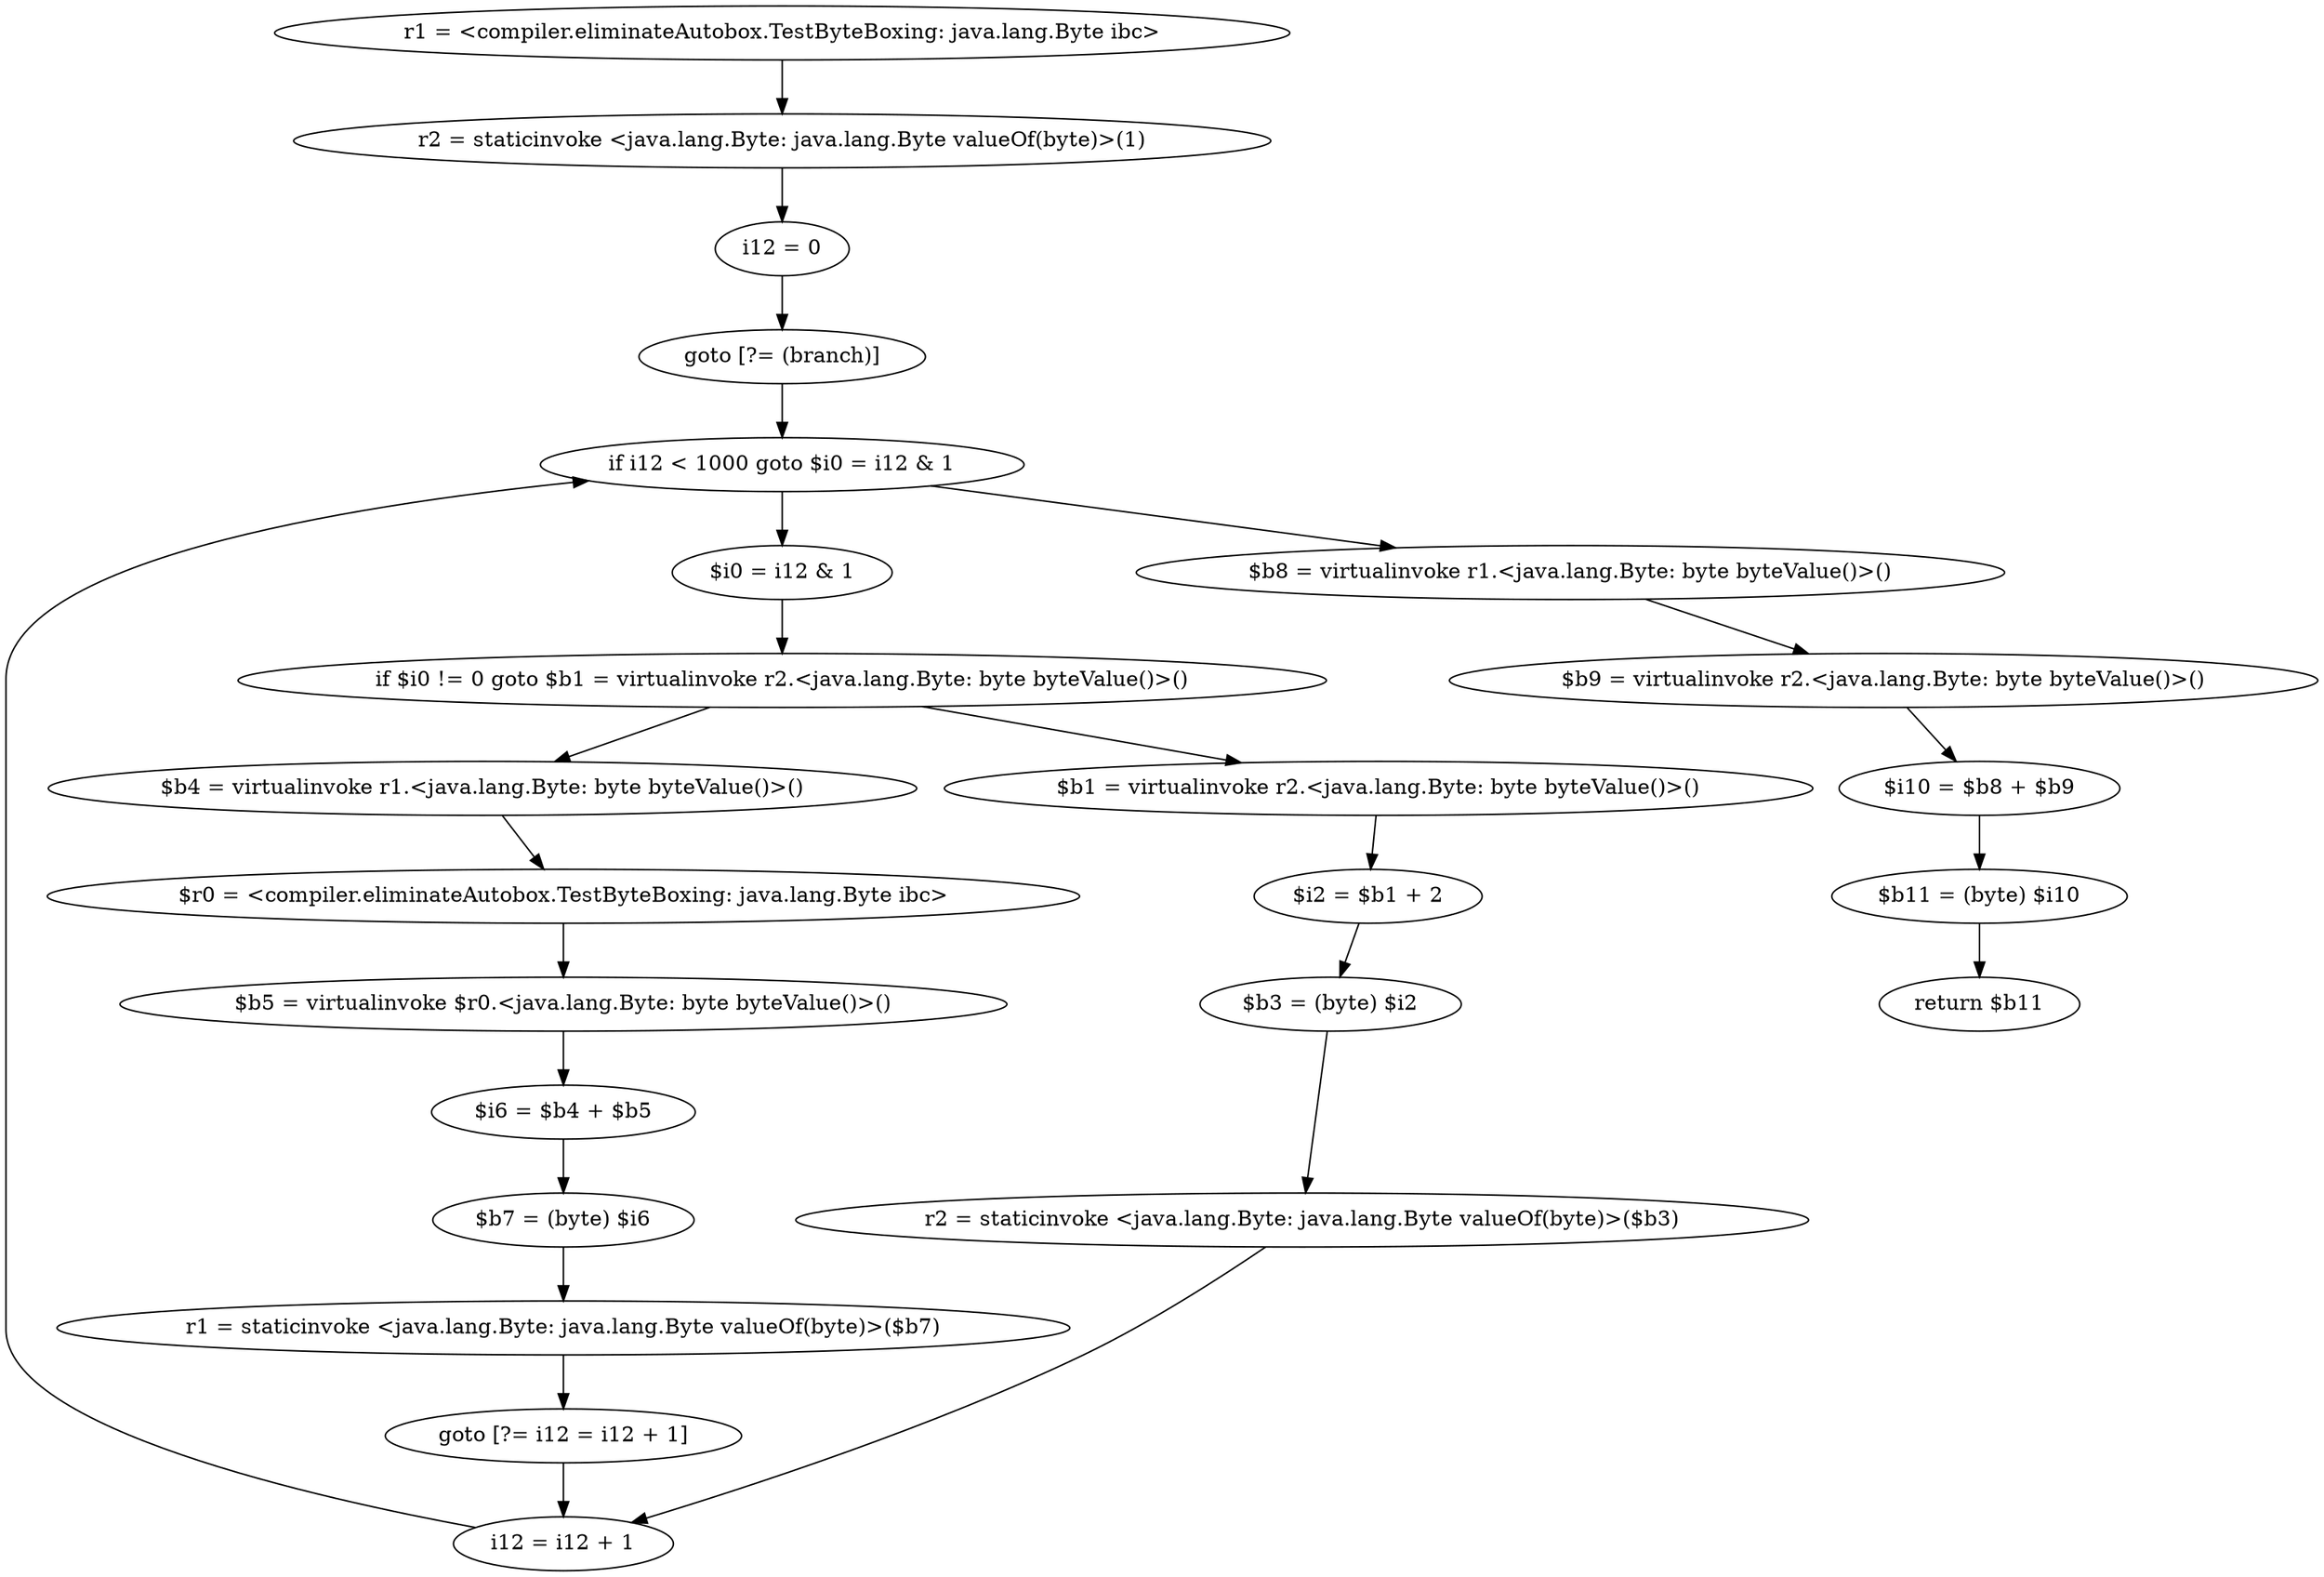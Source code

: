 digraph "unitGraph" {
    "r1 = <compiler.eliminateAutobox.TestByteBoxing: java.lang.Byte ibc>"
    "r2 = staticinvoke <java.lang.Byte: java.lang.Byte valueOf(byte)>(1)"
    "i12 = 0"
    "goto [?= (branch)]"
    "$i0 = i12 & 1"
    "if $i0 != 0 goto $b1 = virtualinvoke r2.<java.lang.Byte: byte byteValue()>()"
    "$b4 = virtualinvoke r1.<java.lang.Byte: byte byteValue()>()"
    "$r0 = <compiler.eliminateAutobox.TestByteBoxing: java.lang.Byte ibc>"
    "$b5 = virtualinvoke $r0.<java.lang.Byte: byte byteValue()>()"
    "$i6 = $b4 + $b5"
    "$b7 = (byte) $i6"
    "r1 = staticinvoke <java.lang.Byte: java.lang.Byte valueOf(byte)>($b7)"
    "goto [?= i12 = i12 + 1]"
    "$b1 = virtualinvoke r2.<java.lang.Byte: byte byteValue()>()"
    "$i2 = $b1 + 2"
    "$b3 = (byte) $i2"
    "r2 = staticinvoke <java.lang.Byte: java.lang.Byte valueOf(byte)>($b3)"
    "i12 = i12 + 1"
    "if i12 < 1000 goto $i0 = i12 & 1"
    "$b8 = virtualinvoke r1.<java.lang.Byte: byte byteValue()>()"
    "$b9 = virtualinvoke r2.<java.lang.Byte: byte byteValue()>()"
    "$i10 = $b8 + $b9"
    "$b11 = (byte) $i10"
    "return $b11"
    "r1 = <compiler.eliminateAutobox.TestByteBoxing: java.lang.Byte ibc>"->"r2 = staticinvoke <java.lang.Byte: java.lang.Byte valueOf(byte)>(1)";
    "r2 = staticinvoke <java.lang.Byte: java.lang.Byte valueOf(byte)>(1)"->"i12 = 0";
    "i12 = 0"->"goto [?= (branch)]";
    "goto [?= (branch)]"->"if i12 < 1000 goto $i0 = i12 & 1";
    "$i0 = i12 & 1"->"if $i0 != 0 goto $b1 = virtualinvoke r2.<java.lang.Byte: byte byteValue()>()";
    "if $i0 != 0 goto $b1 = virtualinvoke r2.<java.lang.Byte: byte byteValue()>()"->"$b4 = virtualinvoke r1.<java.lang.Byte: byte byteValue()>()";
    "if $i0 != 0 goto $b1 = virtualinvoke r2.<java.lang.Byte: byte byteValue()>()"->"$b1 = virtualinvoke r2.<java.lang.Byte: byte byteValue()>()";
    "$b4 = virtualinvoke r1.<java.lang.Byte: byte byteValue()>()"->"$r0 = <compiler.eliminateAutobox.TestByteBoxing: java.lang.Byte ibc>";
    "$r0 = <compiler.eliminateAutobox.TestByteBoxing: java.lang.Byte ibc>"->"$b5 = virtualinvoke $r0.<java.lang.Byte: byte byteValue()>()";
    "$b5 = virtualinvoke $r0.<java.lang.Byte: byte byteValue()>()"->"$i6 = $b4 + $b5";
    "$i6 = $b4 + $b5"->"$b7 = (byte) $i6";
    "$b7 = (byte) $i6"->"r1 = staticinvoke <java.lang.Byte: java.lang.Byte valueOf(byte)>($b7)";
    "r1 = staticinvoke <java.lang.Byte: java.lang.Byte valueOf(byte)>($b7)"->"goto [?= i12 = i12 + 1]";
    "goto [?= i12 = i12 + 1]"->"i12 = i12 + 1";
    "$b1 = virtualinvoke r2.<java.lang.Byte: byte byteValue()>()"->"$i2 = $b1 + 2";
    "$i2 = $b1 + 2"->"$b3 = (byte) $i2";
    "$b3 = (byte) $i2"->"r2 = staticinvoke <java.lang.Byte: java.lang.Byte valueOf(byte)>($b3)";
    "r2 = staticinvoke <java.lang.Byte: java.lang.Byte valueOf(byte)>($b3)"->"i12 = i12 + 1";
    "i12 = i12 + 1"->"if i12 < 1000 goto $i0 = i12 & 1";
    "if i12 < 1000 goto $i0 = i12 & 1"->"$b8 = virtualinvoke r1.<java.lang.Byte: byte byteValue()>()";
    "if i12 < 1000 goto $i0 = i12 & 1"->"$i0 = i12 & 1";
    "$b8 = virtualinvoke r1.<java.lang.Byte: byte byteValue()>()"->"$b9 = virtualinvoke r2.<java.lang.Byte: byte byteValue()>()";
    "$b9 = virtualinvoke r2.<java.lang.Byte: byte byteValue()>()"->"$i10 = $b8 + $b9";
    "$i10 = $b8 + $b9"->"$b11 = (byte) $i10";
    "$b11 = (byte) $i10"->"return $b11";
}
